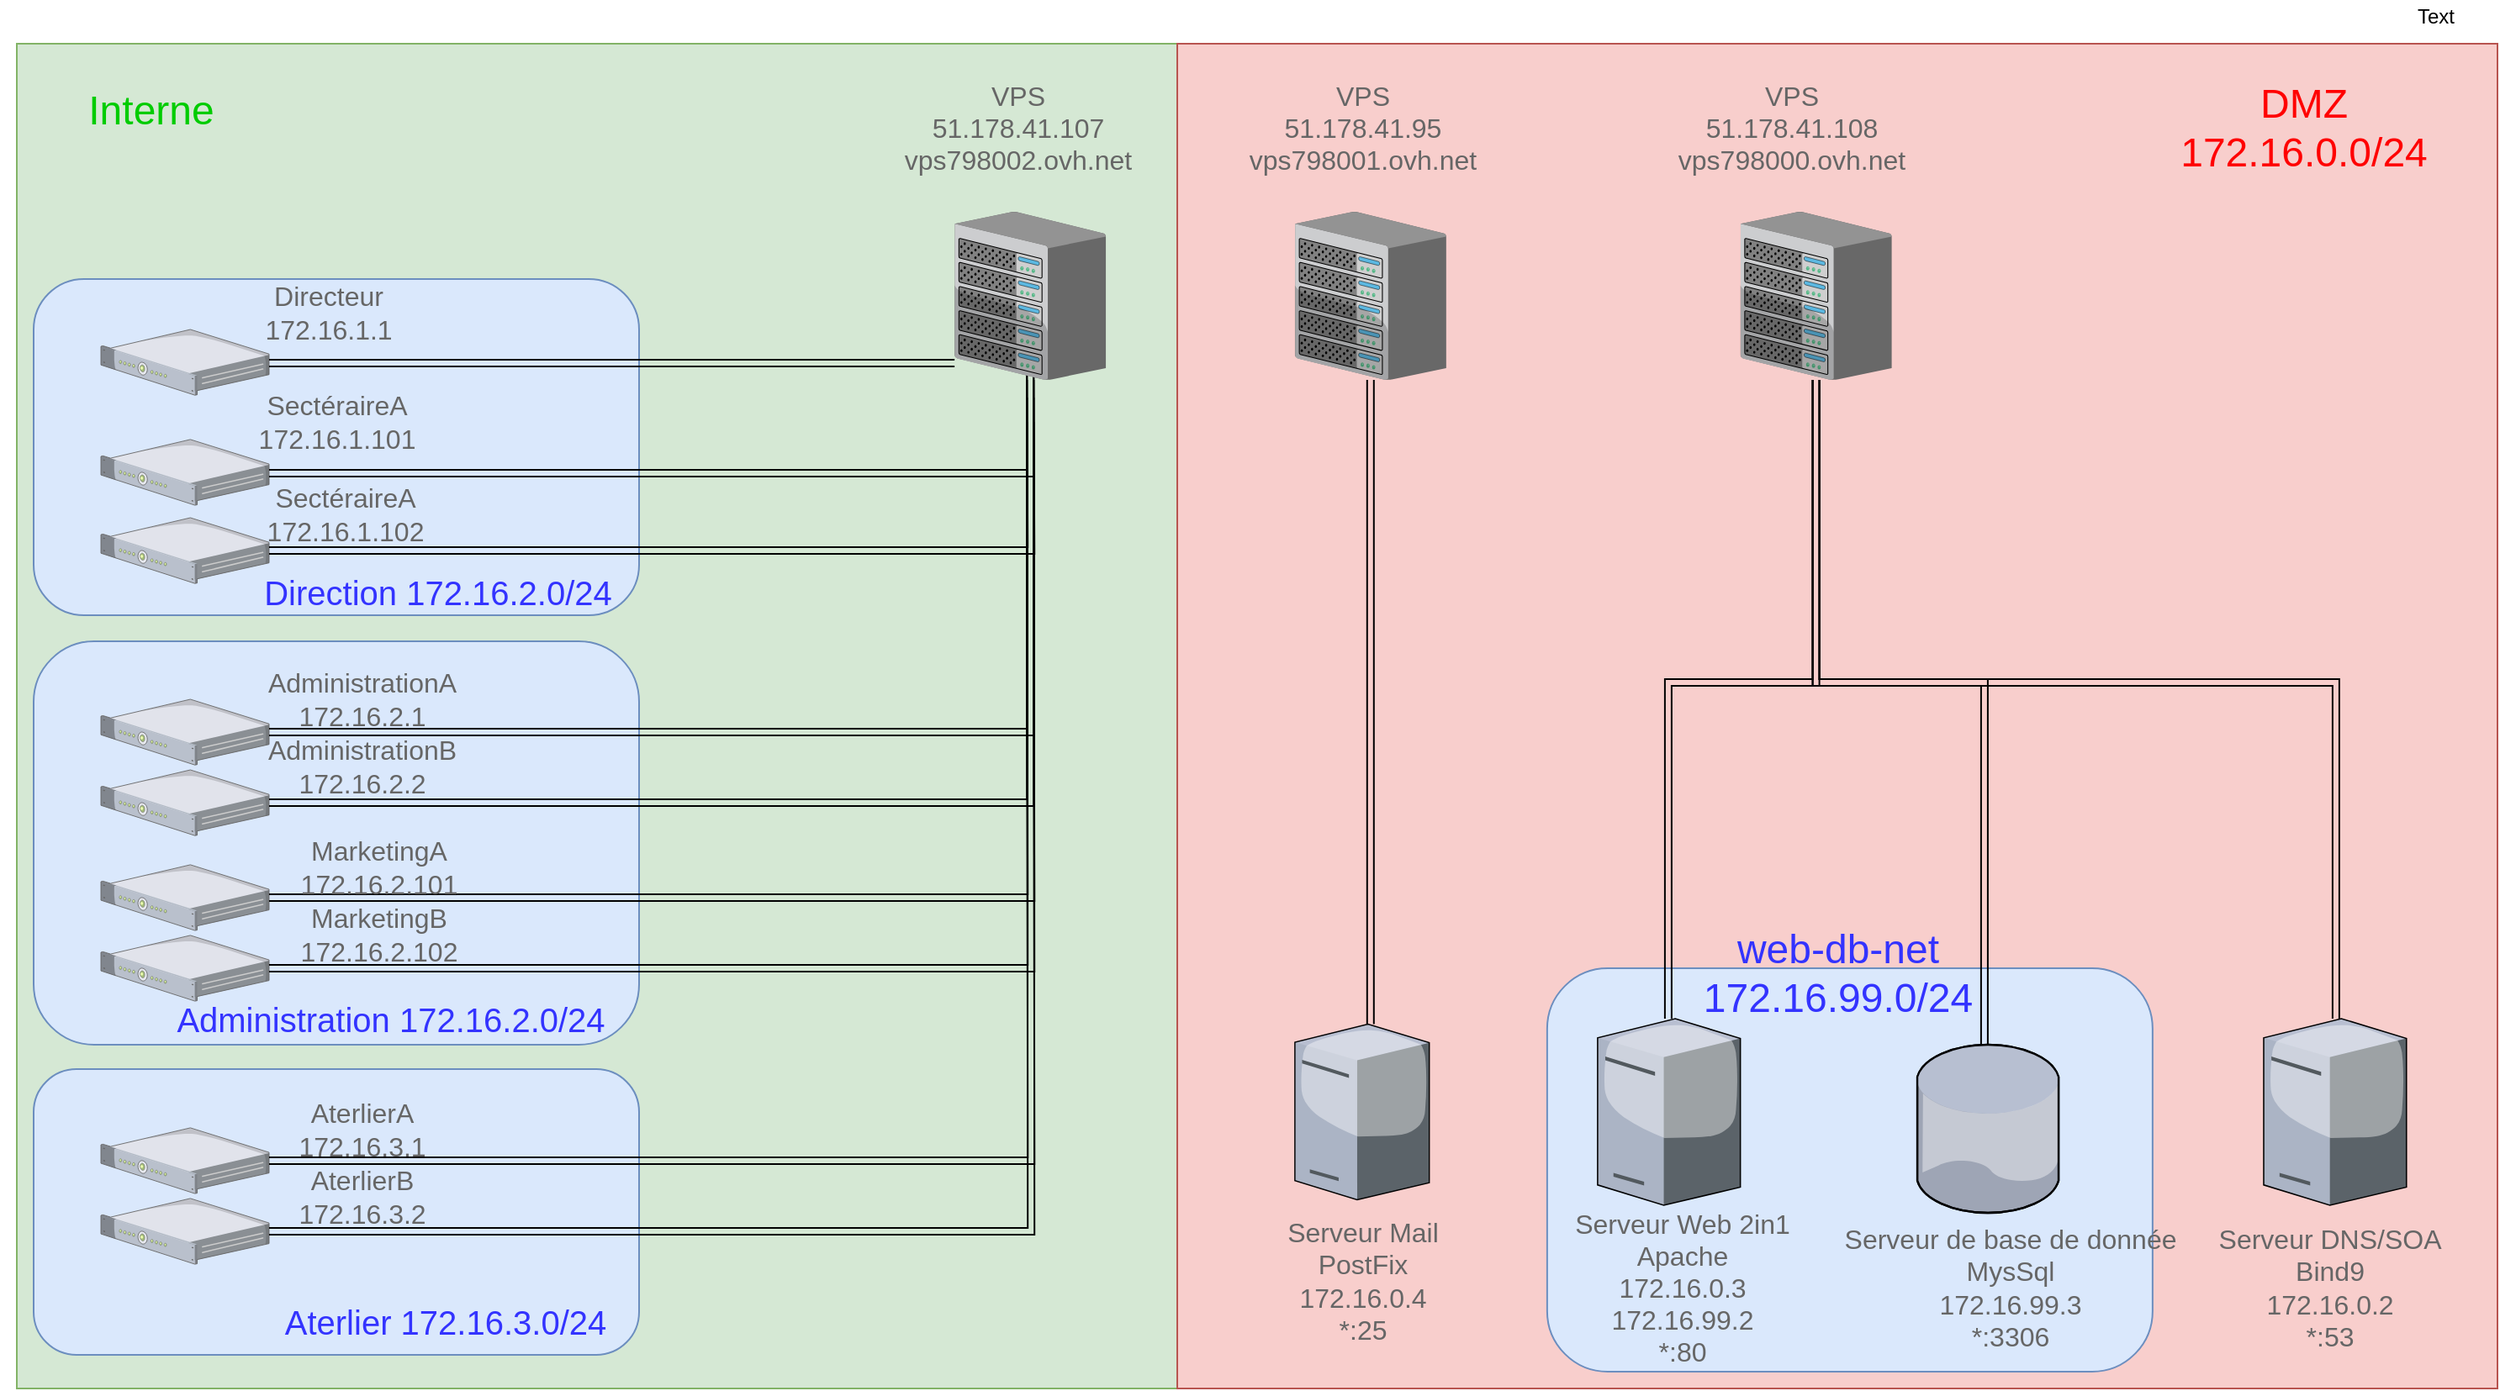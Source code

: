 <mxfile version="12.6.5" type="device"><diagram name="Page-1" id="e3a06f82-3646-2815-327d-82caf3d4e204"><mxGraphModel dx="1220" dy="1265" grid="1" gridSize="10" guides="1" tooltips="1" connect="1" arrows="1" fold="1" page="1" pageScale="1.5" pageWidth="1169" pageHeight="826" background="none" math="0" shadow="0"><root><mxCell id="0" style=";html=1;"/><mxCell id="1" style=";html=1;" parent="0"/><mxCell id="TEE3TmaWvW52GE5gAnOC-2" value="" style="rounded=1;whiteSpace=wrap;html=1;arcSize=0;fillColor=#d5e8d4;strokeColor=#82b366;" parent="1" vertex="1"><mxGeometry x="220" y="100" width="690" height="800" as="geometry"/></mxCell><mxCell id="TEE3TmaWvW52GE5gAnOC-1" value="" style="rounded=1;whiteSpace=wrap;html=1;arcSize=0;fillColor=#f8cecc;strokeColor=#b85450;" parent="1" vertex="1"><mxGeometry x="910" y="100" width="785" height="800" as="geometry"/></mxCell><mxCell id="yzOCmv-NdBko5Yc-X_hZ-17" style="edgeStyle=orthogonalEdgeStyle;shape=link;rounded=0;orthogonalLoop=1;jettySize=auto;html=1;fontSize=16;" parent="1" source="CLFpHKBw1dhiwHM7FN5G-16" target="yzOCmv-NdBko5Yc-X_hZ-13" edge="1"><mxGeometry relative="1" as="geometry"><mxPoint x="1024.94" y="670.0" as="targetPoint"/><Array as="points"><mxPoint x="1024.94" y="590"/><mxPoint x="1024.94" y="590"/></Array></mxGeometry></mxCell><mxCell id="CLFpHKBw1dhiwHM7FN5G-16" value="" style="verticalLabelPosition=bottom;aspect=fixed;html=1;verticalAlign=top;strokeColor=#6881B3;align=center;outlineConnect=0;shape=mxgraph.citrix.chassis;fontFamily=Helvetica;fontSize=16;fontColor=#0066CC;strokeWidth=2;fillColor=#CCCCCC;" parent="1" vertex="1"><mxGeometry x="979.94" y="200" width="90" height="100" as="geometry"/></mxCell><mxCell id="CLFpHKBw1dhiwHM7FN5G-18" value="&lt;font style=&quot;font-size: 16px&quot; color=&quot;#666666&quot;&gt;VPS&lt;br&gt;&lt;/font&gt;&lt;span style=&quot;color: rgb(102 , 102 , 102)&quot;&gt;51.178.41.95&lt;br&gt;&lt;/span&gt;&lt;font color=&quot;#666666&quot;&gt;vps798001.ovh.net&lt;br&gt;&lt;/font&gt;" style="text;html=1;align=center;verticalAlign=middle;resizable=0;points=[];autosize=1;fontSize=16;" parent="1" vertex="1"><mxGeometry x="944.89" y="120" width="150" height="60" as="geometry"/></mxCell><mxCell id="CLFpHKBw1dhiwHM7FN5G-22" value="&lt;font style=&quot;font-size: 16px&quot; color=&quot;#666666&quot;&gt;Serveur DNS/SOA&lt;br style=&quot;font-size: 16px&quot;&gt;Bind9&lt;br&gt;&lt;/font&gt;&lt;span style=&quot;color: rgb(102 , 102 , 102)&quot;&gt;172.16.0.2&lt;/span&gt;&lt;font style=&quot;font-size: 16px&quot; color=&quot;#666666&quot;&gt;&lt;br style=&quot;font-size: 16px&quot;&gt;*:53&lt;br style=&quot;font-size: 16px&quot;&gt;&lt;/font&gt;" style="text;html=1;align=center;verticalAlign=middle;resizable=0;points=[];autosize=1;fontSize=16;" parent="1" vertex="1"><mxGeometry x="1520" y="800" width="150" height="80" as="geometry"/></mxCell><mxCell id="vzoKfwkpeCVidZB7eSGQ-4" style="edgeStyle=orthogonalEdgeStyle;rounded=0;orthogonalLoop=1;jettySize=auto;html=1;shape=link;" parent="1" source="yzOCmv-NdBko5Yc-X_hZ-2" target="yzOCmv-NdBko5Yc-X_hZ-12" edge="1"><mxGeometry relative="1" as="geometry"><Array as="points"><mxPoint x="1289.94" y="480"/><mxPoint x="1598.94" y="480"/></Array></mxGeometry></mxCell><mxCell id="yzOCmv-NdBko5Yc-X_hZ-2" value="" style="verticalLabelPosition=bottom;aspect=fixed;html=1;verticalAlign=top;strokeColor=#6881B3;align=center;outlineConnect=0;shape=mxgraph.citrix.chassis;fontFamily=Helvetica;fontSize=16;fontColor=#0066CC;strokeWidth=2;fillColor=#CCCCCC;" parent="1" vertex="1"><mxGeometry x="1244.82" y="200" width="90" height="100" as="geometry"/></mxCell><mxCell id="yzOCmv-NdBko5Yc-X_hZ-3" value="&lt;font color=&quot;#666666&quot;&gt;VPS&lt;br&gt;51.178.41.107&lt;br&gt;vps798002.ovh.net&lt;br&gt;&lt;/font&gt;" style="text;html=1;align=center;verticalAlign=middle;resizable=0;points=[];autosize=1;fontSize=16;" parent="1" vertex="1"><mxGeometry x="740" y="120" width="150" height="60" as="geometry"/></mxCell><mxCell id="yzOCmv-NdBko5Yc-X_hZ-4" value="&lt;font style=&quot;font-size: 16px&quot; color=&quot;#666666&quot;&gt;VPS&lt;br&gt;&lt;/font&gt;&lt;span style=&quot;color: rgb(102 , 102 , 102)&quot;&gt;51.178.41.108&lt;br&gt;&lt;/span&gt;&lt;font color=&quot;#666666&quot;&gt;vps798000.ovh.net&lt;br&gt;&lt;/font&gt;" style="text;html=1;align=center;verticalAlign=middle;resizable=0;points=[];autosize=1;fontSize=16;" parent="1" vertex="1"><mxGeometry x="1199.94" y="120" width="150" height="60" as="geometry"/></mxCell><mxCell id="yzOCmv-NdBko5Yc-X_hZ-12" value="" style="verticalLabelPosition=bottom;aspect=fixed;html=1;verticalAlign=top;strokeColor=none;align=center;outlineConnect=0;shape=mxgraph.citrix.tower_server;fontSize=16;" parent="1" vertex="1"><mxGeometry x="1556" y="680" width="84.88" height="111" as="geometry"/></mxCell><mxCell id="yzOCmv-NdBko5Yc-X_hZ-13" value="" style="verticalLabelPosition=bottom;aspect=fixed;html=1;verticalAlign=top;strokeColor=none;align=center;outlineConnect=0;shape=mxgraph.citrix.license_server;fontSize=16;" parent="1" vertex="1"><mxGeometry x="979.94" y="683.25" width="79.91" height="104.5" as="geometry"/></mxCell><mxCell id="yzOCmv-NdBko5Yc-X_hZ-14" value="&lt;font style=&quot;font-size: 16px&quot; color=&quot;#666666&quot;&gt;Serveur Mail&lt;br&gt;PostFix&lt;br&gt;172.16.0.4&lt;br style=&quot;font-size: 16px&quot;&gt;*:25&lt;br style=&quot;font-size: 16px&quot;&gt;&lt;/font&gt;" style="text;html=1;align=center;verticalAlign=middle;resizable=0;points=[];autosize=1;fontSize=16;" parent="1" vertex="1"><mxGeometry x="964.89" y="795.5" width="110" height="80" as="geometry"/></mxCell><mxCell id="TEE3TmaWvW52GE5gAnOC-3" value="&lt;font style=&quot;font-size: 24px&quot;&gt;Interne&lt;/font&gt;" style="text;html=1;strokeColor=none;fillColor=none;align=center;verticalAlign=middle;whiteSpace=wrap;rounded=0;fontColor=#00CC00;" parent="1" vertex="1"><mxGeometry x="210" y="110" width="180" height="60" as="geometry"/></mxCell><mxCell id="TEE3TmaWvW52GE5gAnOC-4" value="&lt;font style=&quot;font-size: 24px&quot;&gt;DMZ&lt;br&gt;172.16.0.0/24&lt;br&gt;&lt;/font&gt;" style="text;html=1;strokeColor=none;fillColor=none;align=center;verticalAlign=middle;whiteSpace=wrap;rounded=0;fontColor=#FF0000;" parent="1" vertex="1"><mxGeometry x="1490" y="120" width="180" height="60" as="geometry"/></mxCell><mxCell id="TEE3TmaWvW52GE5gAnOC-5" value="" style="rounded=1;whiteSpace=wrap;html=1;fillColor=#dae8fc;strokeColor=#6c8ebf;" parent="1" vertex="1"><mxGeometry x="1129.94" y="650" width="360" height="240" as="geometry"/></mxCell><mxCell id="CLFpHKBw1dhiwHM7FN5G-21" value="&lt;font style=&quot;font-size: 16px&quot; color=&quot;#666666&quot;&gt;Serveur Web 2in1&lt;br style=&quot;font-size: 16px&quot;&gt;Apache&lt;br&gt;&lt;/font&gt;&lt;span style=&quot;color: rgb(102 , 102 , 102)&quot;&gt;172.16.0.3&lt;br&gt;&lt;/span&gt;&lt;span style=&quot;color: rgb(102 , 102 , 102)&quot;&gt;172.16.99.2&lt;/span&gt;&lt;font style=&quot;font-size: 16px&quot; color=&quot;#666666&quot;&gt;&lt;br style=&quot;font-size: 16px&quot;&gt;*:80&lt;br style=&quot;font-size: 16px&quot;&gt;&lt;/font&gt;" style="text;html=1;align=center;verticalAlign=middle;resizable=0;points=[];autosize=1;fontSize=16;" parent="1" vertex="1"><mxGeometry x="1139.94" y="790" width="140" height="100" as="geometry"/></mxCell><mxCell id="yzOCmv-NdBko5Yc-X_hZ-9" value="" style="verticalLabelPosition=bottom;aspect=fixed;html=1;verticalAlign=top;strokeColor=none;align=center;outlineConnect=0;shape=mxgraph.citrix.license_server;fontSize=16;" parent="1" vertex="1"><mxGeometry x="1159.94" y="680" width="84.88" height="111" as="geometry"/></mxCell><mxCell id="vzoKfwkpeCVidZB7eSGQ-1" value="&lt;font style=&quot;font-size: 16px&quot; color=&quot;#666666&quot;&gt;Serveur de base de donnée&lt;br style=&quot;font-size: 16px&quot;&gt;MysSql&lt;br&gt;&lt;/font&gt;&lt;span style=&quot;color: rgb(102 , 102 , 102)&quot;&gt;172.16.99.3&lt;/span&gt;&lt;font style=&quot;font-size: 16px&quot; color=&quot;#666666&quot;&gt;&lt;br style=&quot;font-size: 16px&quot;&gt;*:3306&lt;br style=&quot;font-size: 16px&quot;&gt;&lt;/font&gt;" style="text;html=1;align=center;verticalAlign=middle;resizable=0;points=[];autosize=1;fontSize=16;" parent="1" vertex="1"><mxGeometry x="1299.94" y="800" width="210" height="80" as="geometry"/></mxCell><mxCell id="vzoKfwkpeCVidZB7eSGQ-2" value="" style="verticalLabelPosition=bottom;aspect=fixed;html=1;verticalAlign=top;strokeColor=none;align=center;outlineConnect=0;shape=mxgraph.citrix.database;fontSize=16;" parent="1" vertex="1"><mxGeometry x="1349.94" y="695.5" width="85" height="100" as="geometry"/></mxCell><mxCell id="yzOCmv-NdBko5Yc-X_hZ-20" style="edgeStyle=orthogonalEdgeStyle;shape=link;rounded=0;orthogonalLoop=1;jettySize=auto;html=1;fontSize=16;" parent="1" source="yzOCmv-NdBko5Yc-X_hZ-2" target="yzOCmv-NdBko5Yc-X_hZ-9" edge="1"><mxGeometry relative="1" as="geometry"><Array as="points"><mxPoint x="1289.94" y="480"/><mxPoint x="1201.94" y="480"/></Array></mxGeometry></mxCell><mxCell id="vzoKfwkpeCVidZB7eSGQ-5" style="edgeStyle=orthogonalEdgeStyle;shape=link;rounded=0;orthogonalLoop=1;jettySize=auto;html=1;" parent="1" source="yzOCmv-NdBko5Yc-X_hZ-2" target="vzoKfwkpeCVidZB7eSGQ-2" edge="1"><mxGeometry relative="1" as="geometry"><Array as="points"><mxPoint x="1289.94" y="480"/><mxPoint x="1389.94" y="480"/></Array></mxGeometry></mxCell><mxCell id="TEE3TmaWvW52GE5gAnOC-7" value="&lt;font style=&quot;font-size: 24px&quot;&gt;web-db-net&lt;br&gt;172.16.99.0/24&lt;br&gt;&lt;/font&gt;" style="text;html=1;strokeColor=none;fillColor=none;align=center;verticalAlign=middle;whiteSpace=wrap;rounded=0;fontColor=#3333FF;" parent="1" vertex="1"><mxGeometry x="1212.5" y="623.25" width="180" height="60" as="geometry"/></mxCell><mxCell id="YLGUEYk7LmBmR54ZuuA3-11" value="" style="rounded=1;whiteSpace=wrap;html=1;fillColor=#dae8fc;strokeColor=#6c8ebf;" vertex="1" parent="1"><mxGeometry x="230" y="455.5" width="360" height="240" as="geometry"/></mxCell><mxCell id="YLGUEYk7LmBmR54ZuuA3-4" value="" style="verticalLabelPosition=bottom;aspect=fixed;html=1;verticalAlign=top;strokeColor=none;align=center;outlineConnect=0;shape=mxgraph.citrix.1u_2u_server;" vertex="1" parent="1"><mxGeometry x="270" y="630.45" width="100" height="39.1" as="geometry"/></mxCell><mxCell id="YLGUEYk7LmBmR54ZuuA3-5" value="" style="verticalLabelPosition=bottom;aspect=fixed;html=1;verticalAlign=top;strokeColor=none;align=center;outlineConnect=0;shape=mxgraph.citrix.1u_2u_server;" vertex="1" parent="1"><mxGeometry x="270" y="588.45" width="100" height="39.1" as="geometry"/></mxCell><mxCell id="YLGUEYk7LmBmR54ZuuA3-6" value="" style="verticalLabelPosition=bottom;aspect=fixed;html=1;verticalAlign=top;strokeColor=none;align=center;outlineConnect=0;shape=mxgraph.citrix.1u_2u_server;" vertex="1" parent="1"><mxGeometry x="270" y="532" width="100" height="39.1" as="geometry"/></mxCell><mxCell id="YLGUEYk7LmBmR54ZuuA3-7" value="" style="verticalLabelPosition=bottom;aspect=fixed;html=1;verticalAlign=top;strokeColor=none;align=center;outlineConnect=0;shape=mxgraph.citrix.1u_2u_server;" vertex="1" parent="1"><mxGeometry x="270" y="490" width="100" height="39.1" as="geometry"/></mxCell><mxCell id="YLGUEYk7LmBmR54ZuuA3-12" value="" style="rounded=1;whiteSpace=wrap;html=1;fillColor=#dae8fc;strokeColor=#6c8ebf;" vertex="1" parent="1"><mxGeometry x="230" y="240" width="360" height="200" as="geometry"/></mxCell><mxCell id="YLGUEYk7LmBmR54ZuuA3-8" value="" style="verticalLabelPosition=bottom;aspect=fixed;html=1;verticalAlign=top;strokeColor=none;align=center;outlineConnect=0;shape=mxgraph.citrix.1u_2u_server;" vertex="1" parent="1"><mxGeometry x="270" y="382" width="100" height="39.1" as="geometry"/></mxCell><mxCell id="YLGUEYk7LmBmR54ZuuA3-9" value="" style="verticalLabelPosition=bottom;aspect=fixed;html=1;verticalAlign=top;strokeColor=none;align=center;outlineConnect=0;shape=mxgraph.citrix.1u_2u_server;" vertex="1" parent="1"><mxGeometry x="270" y="335.45" width="100" height="39.1" as="geometry"/></mxCell><mxCell id="YLGUEYk7LmBmR54ZuuA3-10" value="" style="verticalLabelPosition=bottom;aspect=fixed;html=1;verticalAlign=top;strokeColor=none;align=center;outlineConnect=0;shape=mxgraph.citrix.1u_2u_server;" vertex="1" parent="1"><mxGeometry x="270" y="270" width="100" height="39.1" as="geometry"/></mxCell><mxCell id="YLGUEYk7LmBmR54ZuuA3-13" value="" style="rounded=1;whiteSpace=wrap;html=1;fillColor=#dae8fc;strokeColor=#6c8ebf;" vertex="1" parent="1"><mxGeometry x="230" y="710" width="360" height="170" as="geometry"/></mxCell><mxCell id="YLGUEYk7LmBmR54ZuuA3-1" value="" style="verticalLabelPosition=bottom;aspect=fixed;html=1;verticalAlign=top;strokeColor=none;align=center;outlineConnect=0;shape=mxgraph.citrix.1u_2u_server;" vertex="1" parent="1"><mxGeometry x="270" y="786.95" width="100" height="39.1" as="geometry"/></mxCell><mxCell id="YLGUEYk7LmBmR54ZuuA3-2" value="" style="verticalLabelPosition=bottom;aspect=fixed;html=1;verticalAlign=top;strokeColor=none;align=center;outlineConnect=0;shape=mxgraph.citrix.1u_2u_server;" vertex="1" parent="1"><mxGeometry x="270" y="744.95" width="100" height="39.1" as="geometry"/></mxCell><mxCell id="YLGUEYk7LmBmR54ZuuA3-14" value="Text" style="text;html=1;align=center;verticalAlign=middle;resizable=0;points=[];autosize=1;" vertex="1" parent="1"><mxGeometry x="1638" y="74" width="40" height="20" as="geometry"/></mxCell><mxCell id="YLGUEYk7LmBmR54ZuuA3-16" style="edgeStyle=orthogonalEdgeStyle;rounded=0;orthogonalLoop=1;jettySize=auto;html=1;shape=link;" edge="1" parent="1" target="YLGUEYk7LmBmR54ZuuA3-10"><mxGeometry relative="1" as="geometry"><mxPoint x="777.56" y="290" as="sourcePoint"/><Array as="points"><mxPoint x="680" y="290"/><mxPoint x="680" y="290"/></Array></mxGeometry></mxCell><mxCell id="YLGUEYk7LmBmR54ZuuA3-17" style="edgeStyle=orthogonalEdgeStyle;rounded=0;orthogonalLoop=1;jettySize=auto;html=1;shape=link;" edge="1" parent="1" target="YLGUEYk7LmBmR54ZuuA3-9"><mxGeometry relative="1" as="geometry"><mxPoint x="822.6" y="285.45" as="sourcePoint"/><Array as="points"><mxPoint x="823" y="355.45"/></Array></mxGeometry></mxCell><mxCell id="YLGUEYk7LmBmR54ZuuA3-22" style="edgeStyle=orthogonalEdgeStyle;rounded=0;orthogonalLoop=1;jettySize=auto;html=1;shape=link;" edge="1" parent="1" source="YLGUEYk7LmBmR54ZuuA3-4"><mxGeometry relative="1" as="geometry"><mxPoint x="822.6" y="310.45" as="targetPoint"/></mxGeometry></mxCell><mxCell id="YLGUEYk7LmBmR54ZuuA3-21" style="edgeStyle=orthogonalEdgeStyle;rounded=0;orthogonalLoop=1;jettySize=auto;html=1;shape=link;" edge="1" parent="1" source="YLGUEYk7LmBmR54ZuuA3-5"><mxGeometry relative="1" as="geometry"><mxPoint x="822.6" y="310.45" as="targetPoint"/></mxGeometry></mxCell><mxCell id="YLGUEYk7LmBmR54ZuuA3-20" style="edgeStyle=orthogonalEdgeStyle;rounded=0;orthogonalLoop=1;jettySize=auto;html=1;shape=link;" edge="1" parent="1" source="YLGUEYk7LmBmR54ZuuA3-6" target="yzOCmv-NdBko5Yc-X_hZ-1"><mxGeometry relative="1" as="geometry"/></mxCell><mxCell id="YLGUEYk7LmBmR54ZuuA3-19" style="edgeStyle=orthogonalEdgeStyle;rounded=0;orthogonalLoop=1;jettySize=auto;html=1;shape=link;" edge="1" parent="1" source="YLGUEYk7LmBmR54ZuuA3-7" target="yzOCmv-NdBko5Yc-X_hZ-1"><mxGeometry relative="1" as="geometry"/></mxCell><mxCell id="YLGUEYk7LmBmR54ZuuA3-18" style="edgeStyle=orthogonalEdgeStyle;rounded=0;orthogonalLoop=1;jettySize=auto;html=1;shape=link;" edge="1" parent="1" source="YLGUEYk7LmBmR54ZuuA3-8"><mxGeometry relative="1" as="geometry"><mxPoint x="822.6" y="290" as="targetPoint"/></mxGeometry></mxCell><mxCell id="YLGUEYk7LmBmR54ZuuA3-24" style="edgeStyle=orthogonalEdgeStyle;rounded=0;orthogonalLoop=1;jettySize=auto;html=1;shape=link;" edge="1" parent="1" source="YLGUEYk7LmBmR54ZuuA3-1"><mxGeometry relative="1" as="geometry"><mxPoint x="822.6" y="324.95" as="targetPoint"/></mxGeometry></mxCell><mxCell id="YLGUEYk7LmBmR54ZuuA3-23" style="edgeStyle=orthogonalEdgeStyle;rounded=0;orthogonalLoop=1;jettySize=auto;html=1;shape=link;" edge="1" parent="1" source="YLGUEYk7LmBmR54ZuuA3-2"><mxGeometry relative="1" as="geometry"><mxPoint x="822.6" y="324.95" as="targetPoint"/></mxGeometry></mxCell><mxCell id="YLGUEYk7LmBmR54ZuuA3-25" value="&lt;font style=&quot;font-size: 16px&quot; color=&quot;#666666&quot;&gt;Directeur&lt;br&gt;172.16.1.1&lt;br style=&quot;font-size: 16px&quot;&gt;&lt;/font&gt;" style="text;html=1;align=center;verticalAlign=middle;resizable=0;points=[];autosize=1;fontSize=16;" vertex="1" parent="1"><mxGeometry x="360" y="240" width="90" height="40" as="geometry"/></mxCell><mxCell id="YLGUEYk7LmBmR54ZuuA3-26" value="&lt;font style=&quot;font-size: 16px&quot; color=&quot;#666666&quot;&gt;SectéraireA&lt;br&gt;172.16.1.101&lt;br style=&quot;font-size: 16px&quot;&gt;&lt;/font&gt;" style="text;html=1;align=center;verticalAlign=middle;resizable=0;points=[];autosize=1;fontSize=16;" vertex="1" parent="1"><mxGeometry x="355" y="305.45" width="110" height="40" as="geometry"/></mxCell><mxCell id="YLGUEYk7LmBmR54ZuuA3-27" value="&lt;font style=&quot;font-size: 16px&quot; color=&quot;#666666&quot;&gt;SectéraireA&lt;br&gt;172.16.1.102&lt;br style=&quot;font-size: 16px&quot;&gt;&lt;/font&gt;" style="text;html=1;align=center;verticalAlign=middle;resizable=0;points=[];autosize=1;fontSize=16;" vertex="1" parent="1"><mxGeometry x="360" y="360" width="110" height="40" as="geometry"/></mxCell><mxCell id="YLGUEYk7LmBmR54ZuuA3-28" value="&lt;font style=&quot;font-size: 16px&quot; color=&quot;#666666&quot;&gt;AdministrationA&lt;br&gt;172.16.2.1&lt;br style=&quot;font-size: 16px&quot;&gt;&lt;/font&gt;" style="text;html=1;align=center;verticalAlign=middle;resizable=0;points=[];autosize=1;fontSize=16;" vertex="1" parent="1"><mxGeometry x="360" y="470" width="130" height="40" as="geometry"/></mxCell><mxCell id="YLGUEYk7LmBmR54ZuuA3-29" value="&lt;font style=&quot;font-size: 16px&quot; color=&quot;#666666&quot;&gt;AdministrationB&lt;br&gt;172.16.2.2&lt;br style=&quot;font-size: 16px&quot;&gt;&lt;/font&gt;" style="text;html=1;align=center;verticalAlign=middle;resizable=0;points=[];autosize=1;fontSize=16;" vertex="1" parent="1"><mxGeometry x="360" y="510" width="130" height="40" as="geometry"/></mxCell><mxCell id="YLGUEYk7LmBmR54ZuuA3-30" value="&lt;font style=&quot;font-size: 16px&quot; color=&quot;#666666&quot;&gt;MarketingA&lt;br&gt;172.16.2.101&lt;br style=&quot;font-size: 16px&quot;&gt;&lt;/font&gt;" style="text;html=1;align=center;verticalAlign=middle;resizable=0;points=[];autosize=1;fontSize=16;" vertex="1" parent="1"><mxGeometry x="380" y="570" width="110" height="40" as="geometry"/></mxCell><mxCell id="YLGUEYk7LmBmR54ZuuA3-31" value="&lt;font style=&quot;font-size: 16px&quot; color=&quot;#666666&quot;&gt;MarketingB&lt;br&gt;172.16.2.102&lt;br style=&quot;font-size: 16px&quot;&gt;&lt;/font&gt;" style="text;html=1;align=center;verticalAlign=middle;resizable=0;points=[];autosize=1;fontSize=16;" vertex="1" parent="1"><mxGeometry x="380" y="610" width="110" height="40" as="geometry"/></mxCell><mxCell id="YLGUEYk7LmBmR54ZuuA3-32" value="&lt;font style=&quot;font-size: 16px&quot; color=&quot;#666666&quot;&gt;AterlierA&lt;br&gt;172.16.3.1&lt;br style=&quot;font-size: 16px&quot;&gt;&lt;/font&gt;" style="text;html=1;align=center;verticalAlign=middle;resizable=0;points=[];autosize=1;fontSize=16;" vertex="1" parent="1"><mxGeometry x="380" y="725.5" width="90" height="40" as="geometry"/></mxCell><mxCell id="YLGUEYk7LmBmR54ZuuA3-34" value="&lt;font style=&quot;font-size: 16px&quot; color=&quot;#666666&quot;&gt;AterlierB&lt;br&gt;172.16.3.2&lt;br style=&quot;font-size: 16px&quot;&gt;&lt;/font&gt;" style="text;html=1;align=center;verticalAlign=middle;resizable=0;points=[];autosize=1;fontSize=16;" vertex="1" parent="1"><mxGeometry x="380" y="765.5" width="90" height="40" as="geometry"/></mxCell><mxCell id="YLGUEYk7LmBmR54ZuuA3-35" value="&lt;font style=&quot;font-size: 20px&quot;&gt;Aterlier 172.16.3.0/24&lt;/font&gt;" style="text;html=1;strokeColor=none;fillColor=none;align=center;verticalAlign=middle;whiteSpace=wrap;rounded=0;fontColor=#3333FF;" vertex="1" parent="1"><mxGeometry x="360" y="830" width="230" height="60" as="geometry"/></mxCell><mxCell id="YLGUEYk7LmBmR54ZuuA3-36" value="&lt;font style=&quot;font-size: 20px&quot;&gt;Administration 172.16.2.0/24&lt;/font&gt;" style="text;html=1;strokeColor=none;fillColor=none;align=center;verticalAlign=middle;whiteSpace=wrap;rounded=0;fontColor=#3333FF;" vertex="1" parent="1"><mxGeometry x="300" y="650" width="285" height="60" as="geometry"/></mxCell><mxCell id="YLGUEYk7LmBmR54ZuuA3-37" value="&lt;font style=&quot;font-size: 20px&quot;&gt;Direction 172.16.2.0/24&lt;/font&gt;" style="text;html=1;strokeColor=none;fillColor=none;align=center;verticalAlign=middle;whiteSpace=wrap;rounded=0;fontColor=#3333FF;" vertex="1" parent="1"><mxGeometry x="327.5" y="395.5" width="285" height="60" as="geometry"/></mxCell><mxCell id="yzOCmv-NdBko5Yc-X_hZ-1" value="" style="verticalLabelPosition=bottom;aspect=fixed;html=1;verticalAlign=top;strokeColor=#6881B3;align=center;outlineConnect=0;shape=mxgraph.citrix.chassis;fontFamily=Helvetica;fontSize=16;fontColor=#0066CC;strokeWidth=2;fillColor=#CCCCCC;" parent="1" vertex="1"><mxGeometry x="777.56" y="200" width="90" height="100" as="geometry"/></mxCell></root></mxGraphModel></diagram></mxfile>